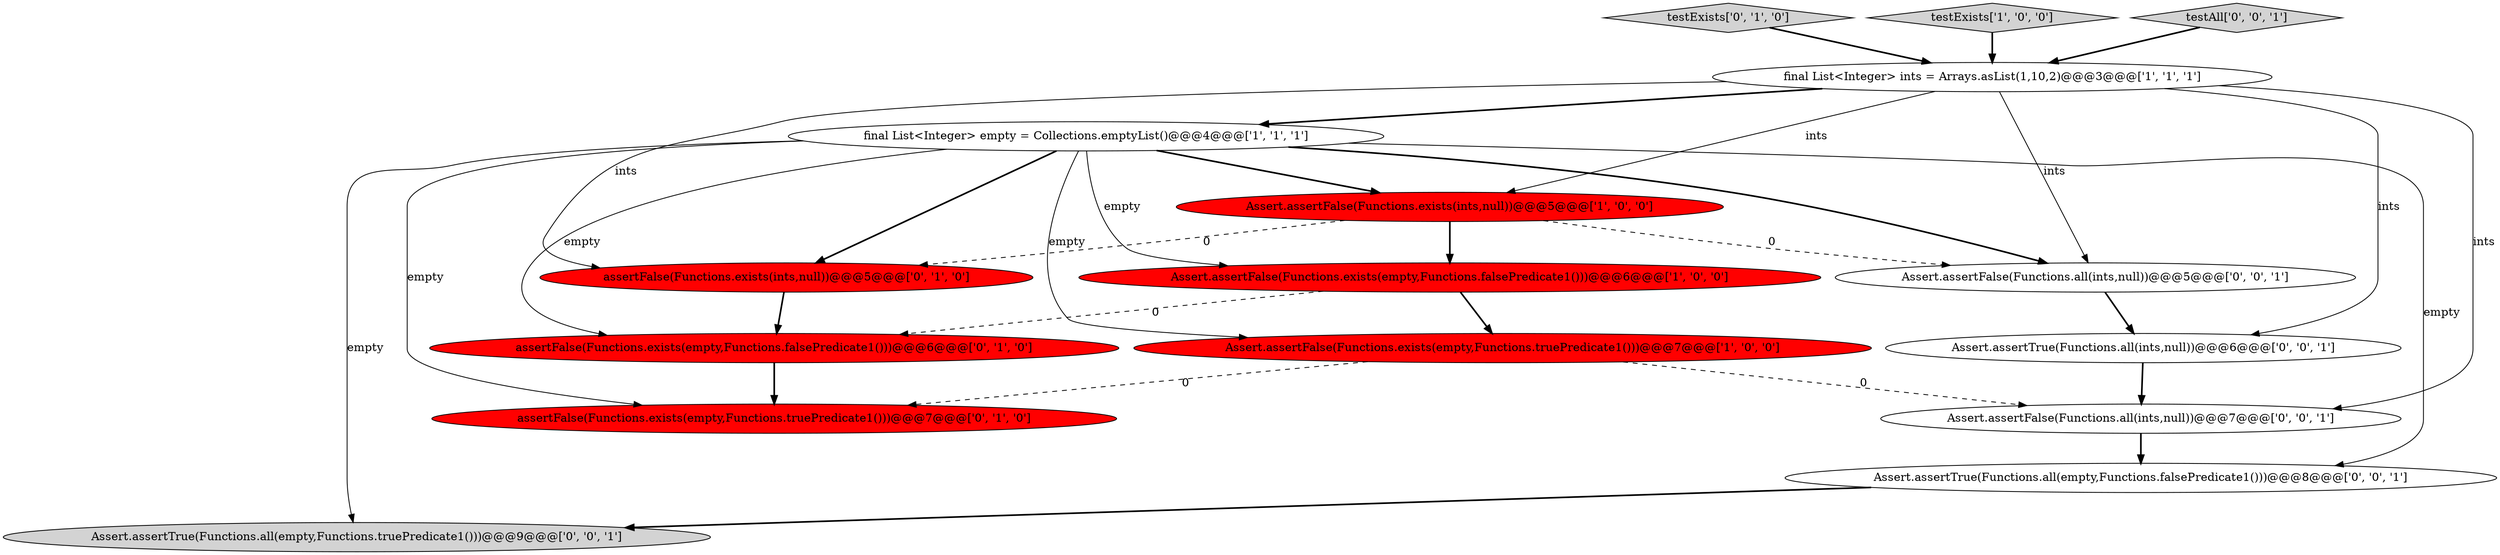 digraph {
10 [style = filled, label = "Assert.assertTrue(Functions.all(empty,Functions.falsePredicate1()))@@@8@@@['0', '0', '1']", fillcolor = white, shape = ellipse image = "AAA0AAABBB3BBB"];
2 [style = filled, label = "Assert.assertFalse(Functions.exists(ints,null))@@@5@@@['1', '0', '0']", fillcolor = red, shape = ellipse image = "AAA1AAABBB1BBB"];
3 [style = filled, label = "final List<Integer> ints = Arrays.asList(1,10,2)@@@3@@@['1', '1', '1']", fillcolor = white, shape = ellipse image = "AAA0AAABBB1BBB"];
8 [style = filled, label = "assertFalse(Functions.exists(ints,null))@@@5@@@['0', '1', '0']", fillcolor = red, shape = ellipse image = "AAA1AAABBB2BBB"];
5 [style = filled, label = "Assert.assertFalse(Functions.exists(empty,Functions.truePredicate1()))@@@7@@@['1', '0', '0']", fillcolor = red, shape = ellipse image = "AAA1AAABBB1BBB"];
6 [style = filled, label = "testExists['0', '1', '0']", fillcolor = lightgray, shape = diamond image = "AAA0AAABBB2BBB"];
9 [style = filled, label = "assertFalse(Functions.exists(empty,Functions.truePredicate1()))@@@7@@@['0', '1', '0']", fillcolor = red, shape = ellipse image = "AAA1AAABBB2BBB"];
0 [style = filled, label = "final List<Integer> empty = Collections.emptyList()@@@4@@@['1', '1', '1']", fillcolor = white, shape = ellipse image = "AAA0AAABBB1BBB"];
1 [style = filled, label = "testExists['1', '0', '0']", fillcolor = lightgray, shape = diamond image = "AAA0AAABBB1BBB"];
12 [style = filled, label = "Assert.assertFalse(Functions.all(ints,null))@@@5@@@['0', '0', '1']", fillcolor = white, shape = ellipse image = "AAA0AAABBB3BBB"];
13 [style = filled, label = "Assert.assertFalse(Functions.all(ints,null))@@@7@@@['0', '0', '1']", fillcolor = white, shape = ellipse image = "AAA0AAABBB3BBB"];
7 [style = filled, label = "assertFalse(Functions.exists(empty,Functions.falsePredicate1()))@@@6@@@['0', '1', '0']", fillcolor = red, shape = ellipse image = "AAA1AAABBB2BBB"];
14 [style = filled, label = "Assert.assertTrue(Functions.all(ints,null))@@@6@@@['0', '0', '1']", fillcolor = white, shape = ellipse image = "AAA0AAABBB3BBB"];
15 [style = filled, label = "Assert.assertTrue(Functions.all(empty,Functions.truePredicate1()))@@@9@@@['0', '0', '1']", fillcolor = lightgray, shape = ellipse image = "AAA0AAABBB3BBB"];
11 [style = filled, label = "testAll['0', '0', '1']", fillcolor = lightgray, shape = diamond image = "AAA0AAABBB3BBB"];
4 [style = filled, label = "Assert.assertFalse(Functions.exists(empty,Functions.falsePredicate1()))@@@6@@@['1', '0', '0']", fillcolor = red, shape = ellipse image = "AAA1AAABBB1BBB"];
5->13 [style = dashed, label="0"];
13->10 [style = bold, label=""];
6->3 [style = bold, label=""];
0->7 [style = solid, label="empty"];
10->15 [style = bold, label=""];
0->10 [style = solid, label="empty"];
0->12 [style = bold, label=""];
0->2 [style = bold, label=""];
0->15 [style = solid, label="empty"];
1->3 [style = bold, label=""];
5->9 [style = dashed, label="0"];
0->4 [style = solid, label="empty"];
2->4 [style = bold, label=""];
2->8 [style = dashed, label="0"];
3->0 [style = bold, label=""];
8->7 [style = bold, label=""];
7->9 [style = bold, label=""];
2->12 [style = dashed, label="0"];
3->2 [style = solid, label="ints"];
0->5 [style = solid, label="empty"];
11->3 [style = bold, label=""];
4->7 [style = dashed, label="0"];
3->13 [style = solid, label="ints"];
12->14 [style = bold, label=""];
0->8 [style = bold, label=""];
3->14 [style = solid, label="ints"];
14->13 [style = bold, label=""];
4->5 [style = bold, label=""];
3->8 [style = solid, label="ints"];
3->12 [style = solid, label="ints"];
0->9 [style = solid, label="empty"];
}
